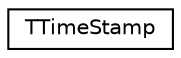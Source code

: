 digraph "Graphical Class Hierarchy"
{
  edge [fontname="Helvetica",fontsize="10",labelfontname="Helvetica",labelfontsize="10"];
  node [fontname="Helvetica",fontsize="10",shape=record];
  rankdir="LR";
  Node0 [label="TTimeStamp",height=0.2,width=0.4,color="black", fillcolor="white", style="filled",URL="$structTTimeStamp.html"];
}
